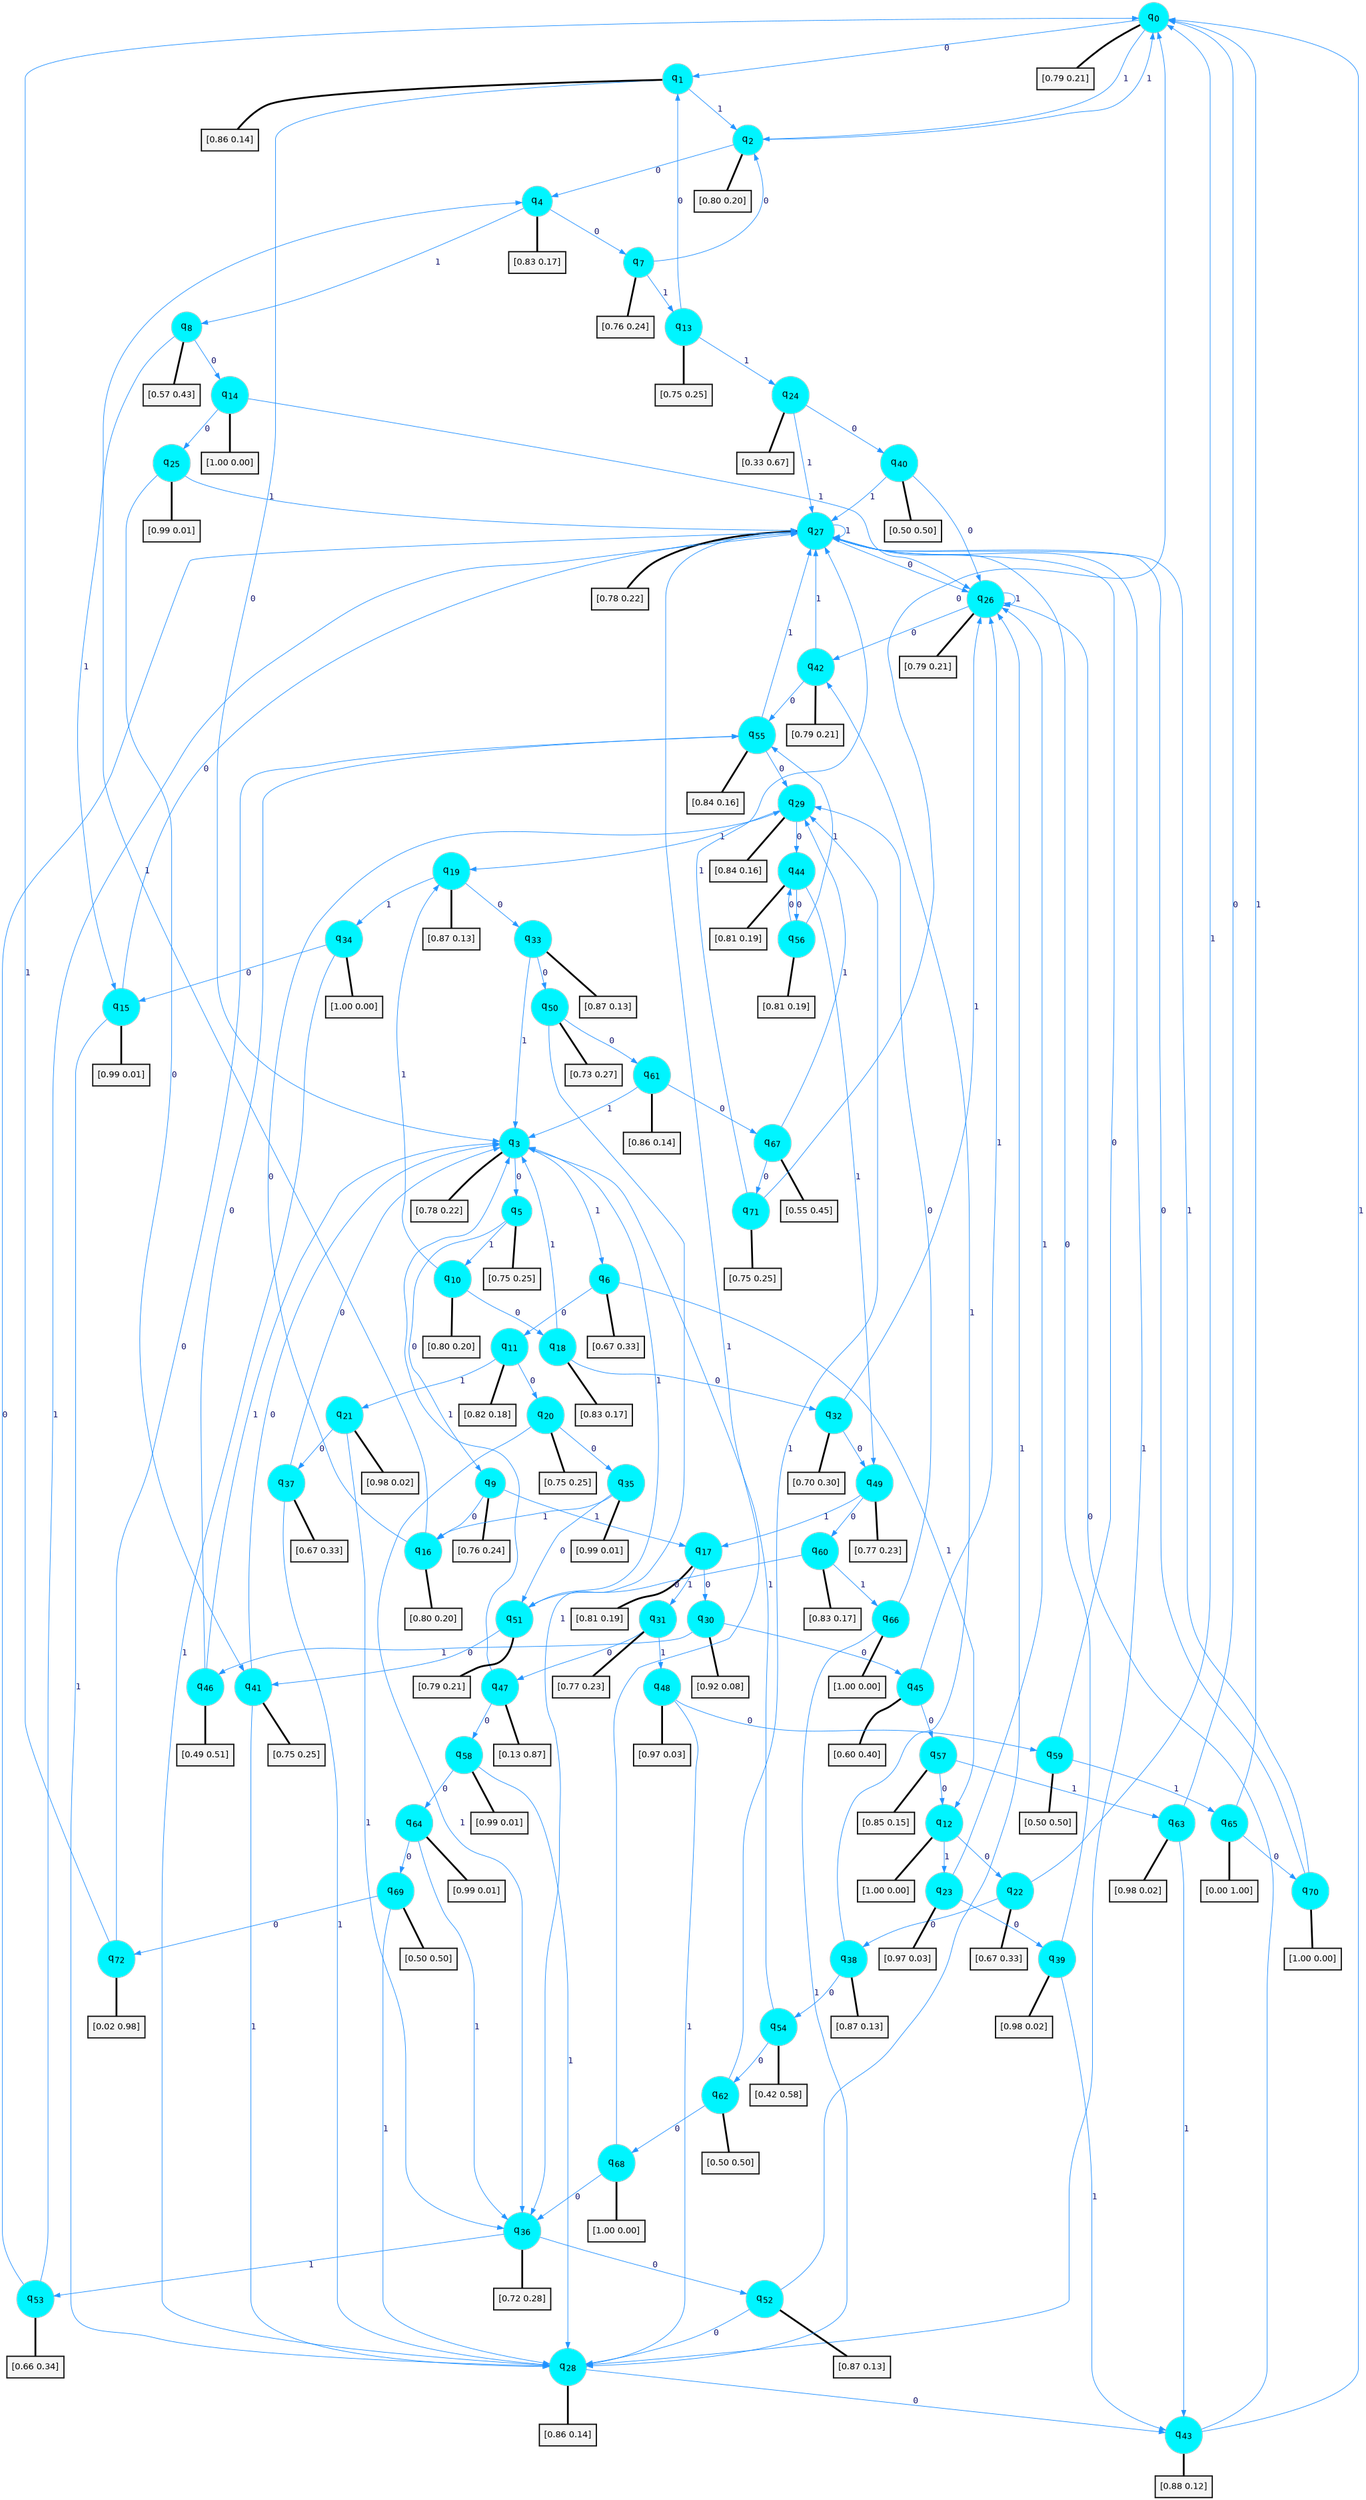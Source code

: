 digraph G {
graph [
bgcolor=transparent, dpi=300, rankdir=TD, size="40,25"];
node [
color=gray, fillcolor=turquoise1, fontcolor=black, fontname=Helvetica, fontsize=16, fontweight=bold, shape=circle, style=filled];
edge [
arrowsize=1, color=dodgerblue1, fontcolor=midnightblue, fontname=courier, fontweight=bold, penwidth=1, style=solid, weight=20];
0[label=<q<SUB>0</SUB>>];
1[label=<q<SUB>1</SUB>>];
2[label=<q<SUB>2</SUB>>];
3[label=<q<SUB>3</SUB>>];
4[label=<q<SUB>4</SUB>>];
5[label=<q<SUB>5</SUB>>];
6[label=<q<SUB>6</SUB>>];
7[label=<q<SUB>7</SUB>>];
8[label=<q<SUB>8</SUB>>];
9[label=<q<SUB>9</SUB>>];
10[label=<q<SUB>10</SUB>>];
11[label=<q<SUB>11</SUB>>];
12[label=<q<SUB>12</SUB>>];
13[label=<q<SUB>13</SUB>>];
14[label=<q<SUB>14</SUB>>];
15[label=<q<SUB>15</SUB>>];
16[label=<q<SUB>16</SUB>>];
17[label=<q<SUB>17</SUB>>];
18[label=<q<SUB>18</SUB>>];
19[label=<q<SUB>19</SUB>>];
20[label=<q<SUB>20</SUB>>];
21[label=<q<SUB>21</SUB>>];
22[label=<q<SUB>22</SUB>>];
23[label=<q<SUB>23</SUB>>];
24[label=<q<SUB>24</SUB>>];
25[label=<q<SUB>25</SUB>>];
26[label=<q<SUB>26</SUB>>];
27[label=<q<SUB>27</SUB>>];
28[label=<q<SUB>28</SUB>>];
29[label=<q<SUB>29</SUB>>];
30[label=<q<SUB>30</SUB>>];
31[label=<q<SUB>31</SUB>>];
32[label=<q<SUB>32</SUB>>];
33[label=<q<SUB>33</SUB>>];
34[label=<q<SUB>34</SUB>>];
35[label=<q<SUB>35</SUB>>];
36[label=<q<SUB>36</SUB>>];
37[label=<q<SUB>37</SUB>>];
38[label=<q<SUB>38</SUB>>];
39[label=<q<SUB>39</SUB>>];
40[label=<q<SUB>40</SUB>>];
41[label=<q<SUB>41</SUB>>];
42[label=<q<SUB>42</SUB>>];
43[label=<q<SUB>43</SUB>>];
44[label=<q<SUB>44</SUB>>];
45[label=<q<SUB>45</SUB>>];
46[label=<q<SUB>46</SUB>>];
47[label=<q<SUB>47</SUB>>];
48[label=<q<SUB>48</SUB>>];
49[label=<q<SUB>49</SUB>>];
50[label=<q<SUB>50</SUB>>];
51[label=<q<SUB>51</SUB>>];
52[label=<q<SUB>52</SUB>>];
53[label=<q<SUB>53</SUB>>];
54[label=<q<SUB>54</SUB>>];
55[label=<q<SUB>55</SUB>>];
56[label=<q<SUB>56</SUB>>];
57[label=<q<SUB>57</SUB>>];
58[label=<q<SUB>58</SUB>>];
59[label=<q<SUB>59</SUB>>];
60[label=<q<SUB>60</SUB>>];
61[label=<q<SUB>61</SUB>>];
62[label=<q<SUB>62</SUB>>];
63[label=<q<SUB>63</SUB>>];
64[label=<q<SUB>64</SUB>>];
65[label=<q<SUB>65</SUB>>];
66[label=<q<SUB>66</SUB>>];
67[label=<q<SUB>67</SUB>>];
68[label=<q<SUB>68</SUB>>];
69[label=<q<SUB>69</SUB>>];
70[label=<q<SUB>70</SUB>>];
71[label=<q<SUB>71</SUB>>];
72[label=<q<SUB>72</SUB>>];
73[label="[0.79 0.21]", shape=box,fontcolor=black, fontname=Helvetica, fontsize=14, penwidth=2, fillcolor=whitesmoke,color=black];
74[label="[0.86 0.14]", shape=box,fontcolor=black, fontname=Helvetica, fontsize=14, penwidth=2, fillcolor=whitesmoke,color=black];
75[label="[0.80 0.20]", shape=box,fontcolor=black, fontname=Helvetica, fontsize=14, penwidth=2, fillcolor=whitesmoke,color=black];
76[label="[0.78 0.22]", shape=box,fontcolor=black, fontname=Helvetica, fontsize=14, penwidth=2, fillcolor=whitesmoke,color=black];
77[label="[0.83 0.17]", shape=box,fontcolor=black, fontname=Helvetica, fontsize=14, penwidth=2, fillcolor=whitesmoke,color=black];
78[label="[0.75 0.25]", shape=box,fontcolor=black, fontname=Helvetica, fontsize=14, penwidth=2, fillcolor=whitesmoke,color=black];
79[label="[0.67 0.33]", shape=box,fontcolor=black, fontname=Helvetica, fontsize=14, penwidth=2, fillcolor=whitesmoke,color=black];
80[label="[0.76 0.24]", shape=box,fontcolor=black, fontname=Helvetica, fontsize=14, penwidth=2, fillcolor=whitesmoke,color=black];
81[label="[0.57 0.43]", shape=box,fontcolor=black, fontname=Helvetica, fontsize=14, penwidth=2, fillcolor=whitesmoke,color=black];
82[label="[0.76 0.24]", shape=box,fontcolor=black, fontname=Helvetica, fontsize=14, penwidth=2, fillcolor=whitesmoke,color=black];
83[label="[0.80 0.20]", shape=box,fontcolor=black, fontname=Helvetica, fontsize=14, penwidth=2, fillcolor=whitesmoke,color=black];
84[label="[0.82 0.18]", shape=box,fontcolor=black, fontname=Helvetica, fontsize=14, penwidth=2, fillcolor=whitesmoke,color=black];
85[label="[1.00 0.00]", shape=box,fontcolor=black, fontname=Helvetica, fontsize=14, penwidth=2, fillcolor=whitesmoke,color=black];
86[label="[0.75 0.25]", shape=box,fontcolor=black, fontname=Helvetica, fontsize=14, penwidth=2, fillcolor=whitesmoke,color=black];
87[label="[1.00 0.00]", shape=box,fontcolor=black, fontname=Helvetica, fontsize=14, penwidth=2, fillcolor=whitesmoke,color=black];
88[label="[0.99 0.01]", shape=box,fontcolor=black, fontname=Helvetica, fontsize=14, penwidth=2, fillcolor=whitesmoke,color=black];
89[label="[0.80 0.20]", shape=box,fontcolor=black, fontname=Helvetica, fontsize=14, penwidth=2, fillcolor=whitesmoke,color=black];
90[label="[0.81 0.19]", shape=box,fontcolor=black, fontname=Helvetica, fontsize=14, penwidth=2, fillcolor=whitesmoke,color=black];
91[label="[0.83 0.17]", shape=box,fontcolor=black, fontname=Helvetica, fontsize=14, penwidth=2, fillcolor=whitesmoke,color=black];
92[label="[0.87 0.13]", shape=box,fontcolor=black, fontname=Helvetica, fontsize=14, penwidth=2, fillcolor=whitesmoke,color=black];
93[label="[0.75 0.25]", shape=box,fontcolor=black, fontname=Helvetica, fontsize=14, penwidth=2, fillcolor=whitesmoke,color=black];
94[label="[0.98 0.02]", shape=box,fontcolor=black, fontname=Helvetica, fontsize=14, penwidth=2, fillcolor=whitesmoke,color=black];
95[label="[0.67 0.33]", shape=box,fontcolor=black, fontname=Helvetica, fontsize=14, penwidth=2, fillcolor=whitesmoke,color=black];
96[label="[0.97 0.03]", shape=box,fontcolor=black, fontname=Helvetica, fontsize=14, penwidth=2, fillcolor=whitesmoke,color=black];
97[label="[0.33 0.67]", shape=box,fontcolor=black, fontname=Helvetica, fontsize=14, penwidth=2, fillcolor=whitesmoke,color=black];
98[label="[0.99 0.01]", shape=box,fontcolor=black, fontname=Helvetica, fontsize=14, penwidth=2, fillcolor=whitesmoke,color=black];
99[label="[0.79 0.21]", shape=box,fontcolor=black, fontname=Helvetica, fontsize=14, penwidth=2, fillcolor=whitesmoke,color=black];
100[label="[0.78 0.22]", shape=box,fontcolor=black, fontname=Helvetica, fontsize=14, penwidth=2, fillcolor=whitesmoke,color=black];
101[label="[0.86 0.14]", shape=box,fontcolor=black, fontname=Helvetica, fontsize=14, penwidth=2, fillcolor=whitesmoke,color=black];
102[label="[0.84 0.16]", shape=box,fontcolor=black, fontname=Helvetica, fontsize=14, penwidth=2, fillcolor=whitesmoke,color=black];
103[label="[0.92 0.08]", shape=box,fontcolor=black, fontname=Helvetica, fontsize=14, penwidth=2, fillcolor=whitesmoke,color=black];
104[label="[0.77 0.23]", shape=box,fontcolor=black, fontname=Helvetica, fontsize=14, penwidth=2, fillcolor=whitesmoke,color=black];
105[label="[0.70 0.30]", shape=box,fontcolor=black, fontname=Helvetica, fontsize=14, penwidth=2, fillcolor=whitesmoke,color=black];
106[label="[0.87 0.13]", shape=box,fontcolor=black, fontname=Helvetica, fontsize=14, penwidth=2, fillcolor=whitesmoke,color=black];
107[label="[1.00 0.00]", shape=box,fontcolor=black, fontname=Helvetica, fontsize=14, penwidth=2, fillcolor=whitesmoke,color=black];
108[label="[0.99 0.01]", shape=box,fontcolor=black, fontname=Helvetica, fontsize=14, penwidth=2, fillcolor=whitesmoke,color=black];
109[label="[0.72 0.28]", shape=box,fontcolor=black, fontname=Helvetica, fontsize=14, penwidth=2, fillcolor=whitesmoke,color=black];
110[label="[0.67 0.33]", shape=box,fontcolor=black, fontname=Helvetica, fontsize=14, penwidth=2, fillcolor=whitesmoke,color=black];
111[label="[0.87 0.13]", shape=box,fontcolor=black, fontname=Helvetica, fontsize=14, penwidth=2, fillcolor=whitesmoke,color=black];
112[label="[0.98 0.02]", shape=box,fontcolor=black, fontname=Helvetica, fontsize=14, penwidth=2, fillcolor=whitesmoke,color=black];
113[label="[0.50 0.50]", shape=box,fontcolor=black, fontname=Helvetica, fontsize=14, penwidth=2, fillcolor=whitesmoke,color=black];
114[label="[0.75 0.25]", shape=box,fontcolor=black, fontname=Helvetica, fontsize=14, penwidth=2, fillcolor=whitesmoke,color=black];
115[label="[0.79 0.21]", shape=box,fontcolor=black, fontname=Helvetica, fontsize=14, penwidth=2, fillcolor=whitesmoke,color=black];
116[label="[0.88 0.12]", shape=box,fontcolor=black, fontname=Helvetica, fontsize=14, penwidth=2, fillcolor=whitesmoke,color=black];
117[label="[0.81 0.19]", shape=box,fontcolor=black, fontname=Helvetica, fontsize=14, penwidth=2, fillcolor=whitesmoke,color=black];
118[label="[0.60 0.40]", shape=box,fontcolor=black, fontname=Helvetica, fontsize=14, penwidth=2, fillcolor=whitesmoke,color=black];
119[label="[0.49 0.51]", shape=box,fontcolor=black, fontname=Helvetica, fontsize=14, penwidth=2, fillcolor=whitesmoke,color=black];
120[label="[0.13 0.87]", shape=box,fontcolor=black, fontname=Helvetica, fontsize=14, penwidth=2, fillcolor=whitesmoke,color=black];
121[label="[0.97 0.03]", shape=box,fontcolor=black, fontname=Helvetica, fontsize=14, penwidth=2, fillcolor=whitesmoke,color=black];
122[label="[0.77 0.23]", shape=box,fontcolor=black, fontname=Helvetica, fontsize=14, penwidth=2, fillcolor=whitesmoke,color=black];
123[label="[0.73 0.27]", shape=box,fontcolor=black, fontname=Helvetica, fontsize=14, penwidth=2, fillcolor=whitesmoke,color=black];
124[label="[0.79 0.21]", shape=box,fontcolor=black, fontname=Helvetica, fontsize=14, penwidth=2, fillcolor=whitesmoke,color=black];
125[label="[0.87 0.13]", shape=box,fontcolor=black, fontname=Helvetica, fontsize=14, penwidth=2, fillcolor=whitesmoke,color=black];
126[label="[0.66 0.34]", shape=box,fontcolor=black, fontname=Helvetica, fontsize=14, penwidth=2, fillcolor=whitesmoke,color=black];
127[label="[0.42 0.58]", shape=box,fontcolor=black, fontname=Helvetica, fontsize=14, penwidth=2, fillcolor=whitesmoke,color=black];
128[label="[0.84 0.16]", shape=box,fontcolor=black, fontname=Helvetica, fontsize=14, penwidth=2, fillcolor=whitesmoke,color=black];
129[label="[0.81 0.19]", shape=box,fontcolor=black, fontname=Helvetica, fontsize=14, penwidth=2, fillcolor=whitesmoke,color=black];
130[label="[0.85 0.15]", shape=box,fontcolor=black, fontname=Helvetica, fontsize=14, penwidth=2, fillcolor=whitesmoke,color=black];
131[label="[0.99 0.01]", shape=box,fontcolor=black, fontname=Helvetica, fontsize=14, penwidth=2, fillcolor=whitesmoke,color=black];
132[label="[0.50 0.50]", shape=box,fontcolor=black, fontname=Helvetica, fontsize=14, penwidth=2, fillcolor=whitesmoke,color=black];
133[label="[0.83 0.17]", shape=box,fontcolor=black, fontname=Helvetica, fontsize=14, penwidth=2, fillcolor=whitesmoke,color=black];
134[label="[0.86 0.14]", shape=box,fontcolor=black, fontname=Helvetica, fontsize=14, penwidth=2, fillcolor=whitesmoke,color=black];
135[label="[0.50 0.50]", shape=box,fontcolor=black, fontname=Helvetica, fontsize=14, penwidth=2, fillcolor=whitesmoke,color=black];
136[label="[0.98 0.02]", shape=box,fontcolor=black, fontname=Helvetica, fontsize=14, penwidth=2, fillcolor=whitesmoke,color=black];
137[label="[0.99 0.01]", shape=box,fontcolor=black, fontname=Helvetica, fontsize=14, penwidth=2, fillcolor=whitesmoke,color=black];
138[label="[0.00 1.00]", shape=box,fontcolor=black, fontname=Helvetica, fontsize=14, penwidth=2, fillcolor=whitesmoke,color=black];
139[label="[1.00 0.00]", shape=box,fontcolor=black, fontname=Helvetica, fontsize=14, penwidth=2, fillcolor=whitesmoke,color=black];
140[label="[0.55 0.45]", shape=box,fontcolor=black, fontname=Helvetica, fontsize=14, penwidth=2, fillcolor=whitesmoke,color=black];
141[label="[1.00 0.00]", shape=box,fontcolor=black, fontname=Helvetica, fontsize=14, penwidth=2, fillcolor=whitesmoke,color=black];
142[label="[0.50 0.50]", shape=box,fontcolor=black, fontname=Helvetica, fontsize=14, penwidth=2, fillcolor=whitesmoke,color=black];
143[label="[1.00 0.00]", shape=box,fontcolor=black, fontname=Helvetica, fontsize=14, penwidth=2, fillcolor=whitesmoke,color=black];
144[label="[0.75 0.25]", shape=box,fontcolor=black, fontname=Helvetica, fontsize=14, penwidth=2, fillcolor=whitesmoke,color=black];
145[label="[0.02 0.98]", shape=box,fontcolor=black, fontname=Helvetica, fontsize=14, penwidth=2, fillcolor=whitesmoke,color=black];
0->1 [label=0];
0->2 [label=1];
0->73 [arrowhead=none, penwidth=3,color=black];
1->3 [label=0];
1->2 [label=1];
1->74 [arrowhead=none, penwidth=3,color=black];
2->4 [label=0];
2->0 [label=1];
2->75 [arrowhead=none, penwidth=3,color=black];
3->5 [label=0];
3->6 [label=1];
3->76 [arrowhead=none, penwidth=3,color=black];
4->7 [label=0];
4->8 [label=1];
4->77 [arrowhead=none, penwidth=3,color=black];
5->9 [label=0];
5->10 [label=1];
5->78 [arrowhead=none, penwidth=3,color=black];
6->11 [label=0];
6->12 [label=1];
6->79 [arrowhead=none, penwidth=3,color=black];
7->2 [label=0];
7->13 [label=1];
7->80 [arrowhead=none, penwidth=3,color=black];
8->14 [label=0];
8->15 [label=1];
8->81 [arrowhead=none, penwidth=3,color=black];
9->16 [label=0];
9->17 [label=1];
9->82 [arrowhead=none, penwidth=3,color=black];
10->18 [label=0];
10->19 [label=1];
10->83 [arrowhead=none, penwidth=3,color=black];
11->20 [label=0];
11->21 [label=1];
11->84 [arrowhead=none, penwidth=3,color=black];
12->22 [label=0];
12->23 [label=1];
12->85 [arrowhead=none, penwidth=3,color=black];
13->1 [label=0];
13->24 [label=1];
13->86 [arrowhead=none, penwidth=3,color=black];
14->25 [label=0];
14->26 [label=1];
14->87 [arrowhead=none, penwidth=3,color=black];
15->27 [label=0];
15->28 [label=1];
15->88 [arrowhead=none, penwidth=3,color=black];
16->29 [label=0];
16->4 [label=1];
16->89 [arrowhead=none, penwidth=3,color=black];
17->30 [label=0];
17->31 [label=1];
17->90 [arrowhead=none, penwidth=3,color=black];
18->32 [label=0];
18->3 [label=1];
18->91 [arrowhead=none, penwidth=3,color=black];
19->33 [label=0];
19->34 [label=1];
19->92 [arrowhead=none, penwidth=3,color=black];
20->35 [label=0];
20->36 [label=1];
20->93 [arrowhead=none, penwidth=3,color=black];
21->37 [label=0];
21->36 [label=1];
21->94 [arrowhead=none, penwidth=3,color=black];
22->38 [label=0];
22->0 [label=1];
22->95 [arrowhead=none, penwidth=3,color=black];
23->39 [label=0];
23->26 [label=1];
23->96 [arrowhead=none, penwidth=3,color=black];
24->40 [label=0];
24->27 [label=1];
24->97 [arrowhead=none, penwidth=3,color=black];
25->41 [label=0];
25->27 [label=1];
25->98 [arrowhead=none, penwidth=3,color=black];
26->42 [label=0];
26->26 [label=1];
26->99 [arrowhead=none, penwidth=3,color=black];
27->26 [label=0];
27->27 [label=1];
27->100 [arrowhead=none, penwidth=3,color=black];
28->43 [label=0];
28->27 [label=1];
28->101 [arrowhead=none, penwidth=3,color=black];
29->44 [label=0];
29->19 [label=1];
29->102 [arrowhead=none, penwidth=3,color=black];
30->45 [label=0];
30->46 [label=1];
30->103 [arrowhead=none, penwidth=3,color=black];
31->47 [label=0];
31->48 [label=1];
31->104 [arrowhead=none, penwidth=3,color=black];
32->49 [label=0];
32->26 [label=1];
32->105 [arrowhead=none, penwidth=3,color=black];
33->50 [label=0];
33->3 [label=1];
33->106 [arrowhead=none, penwidth=3,color=black];
34->15 [label=0];
34->28 [label=1];
34->107 [arrowhead=none, penwidth=3,color=black];
35->51 [label=0];
35->16 [label=1];
35->108 [arrowhead=none, penwidth=3,color=black];
36->52 [label=0];
36->53 [label=1];
36->109 [arrowhead=none, penwidth=3,color=black];
37->3 [label=0];
37->28 [label=1];
37->110 [arrowhead=none, penwidth=3,color=black];
38->54 [label=0];
38->42 [label=1];
38->111 [arrowhead=none, penwidth=3,color=black];
39->27 [label=0];
39->43 [label=1];
39->112 [arrowhead=none, penwidth=3,color=black];
40->26 [label=0];
40->27 [label=1];
40->113 [arrowhead=none, penwidth=3,color=black];
41->3 [label=0];
41->28 [label=1];
41->114 [arrowhead=none, penwidth=3,color=black];
42->55 [label=0];
42->27 [label=1];
42->115 [arrowhead=none, penwidth=3,color=black];
43->26 [label=0];
43->0 [label=1];
43->116 [arrowhead=none, penwidth=3,color=black];
44->56 [label=0];
44->49 [label=1];
44->117 [arrowhead=none, penwidth=3,color=black];
45->57 [label=0];
45->26 [label=1];
45->118 [arrowhead=none, penwidth=3,color=black];
46->55 [label=0];
46->3 [label=1];
46->119 [arrowhead=none, penwidth=3,color=black];
47->58 [label=0];
47->3 [label=1];
47->120 [arrowhead=none, penwidth=3,color=black];
48->59 [label=0];
48->28 [label=1];
48->121 [arrowhead=none, penwidth=3,color=black];
49->60 [label=0];
49->17 [label=1];
49->122 [arrowhead=none, penwidth=3,color=black];
50->61 [label=0];
50->36 [label=1];
50->123 [arrowhead=none, penwidth=3,color=black];
51->41 [label=0];
51->3 [label=1];
51->124 [arrowhead=none, penwidth=3,color=black];
52->28 [label=0];
52->26 [label=1];
52->125 [arrowhead=none, penwidth=3,color=black];
53->27 [label=0];
53->27 [label=1];
53->126 [arrowhead=none, penwidth=3,color=black];
54->62 [label=0];
54->3 [label=1];
54->127 [arrowhead=none, penwidth=3,color=black];
55->29 [label=0];
55->27 [label=1];
55->128 [arrowhead=none, penwidth=3,color=black];
56->44 [label=0];
56->55 [label=1];
56->129 [arrowhead=none, penwidth=3,color=black];
57->12 [label=0];
57->63 [label=1];
57->130 [arrowhead=none, penwidth=3,color=black];
58->64 [label=0];
58->28 [label=1];
58->131 [arrowhead=none, penwidth=3,color=black];
59->27 [label=0];
59->65 [label=1];
59->132 [arrowhead=none, penwidth=3,color=black];
60->51 [label=0];
60->66 [label=1];
60->133 [arrowhead=none, penwidth=3,color=black];
61->67 [label=0];
61->3 [label=1];
61->134 [arrowhead=none, penwidth=3,color=black];
62->68 [label=0];
62->29 [label=1];
62->135 [arrowhead=none, penwidth=3,color=black];
63->0 [label=0];
63->43 [label=1];
63->136 [arrowhead=none, penwidth=3,color=black];
64->69 [label=0];
64->36 [label=1];
64->137 [arrowhead=none, penwidth=3,color=black];
65->70 [label=0];
65->0 [label=1];
65->138 [arrowhead=none, penwidth=3,color=black];
66->29 [label=0];
66->28 [label=1];
66->139 [arrowhead=none, penwidth=3,color=black];
67->71 [label=0];
67->29 [label=1];
67->140 [arrowhead=none, penwidth=3,color=black];
68->36 [label=0];
68->27 [label=1];
68->141 [arrowhead=none, penwidth=3,color=black];
69->72 [label=0];
69->28 [label=1];
69->142 [arrowhead=none, penwidth=3,color=black];
70->27 [label=0];
70->27 [label=1];
70->143 [arrowhead=none, penwidth=3,color=black];
71->0 [label=0];
71->27 [label=1];
71->144 [arrowhead=none, penwidth=3,color=black];
72->55 [label=0];
72->0 [label=1];
72->145 [arrowhead=none, penwidth=3,color=black];
}
